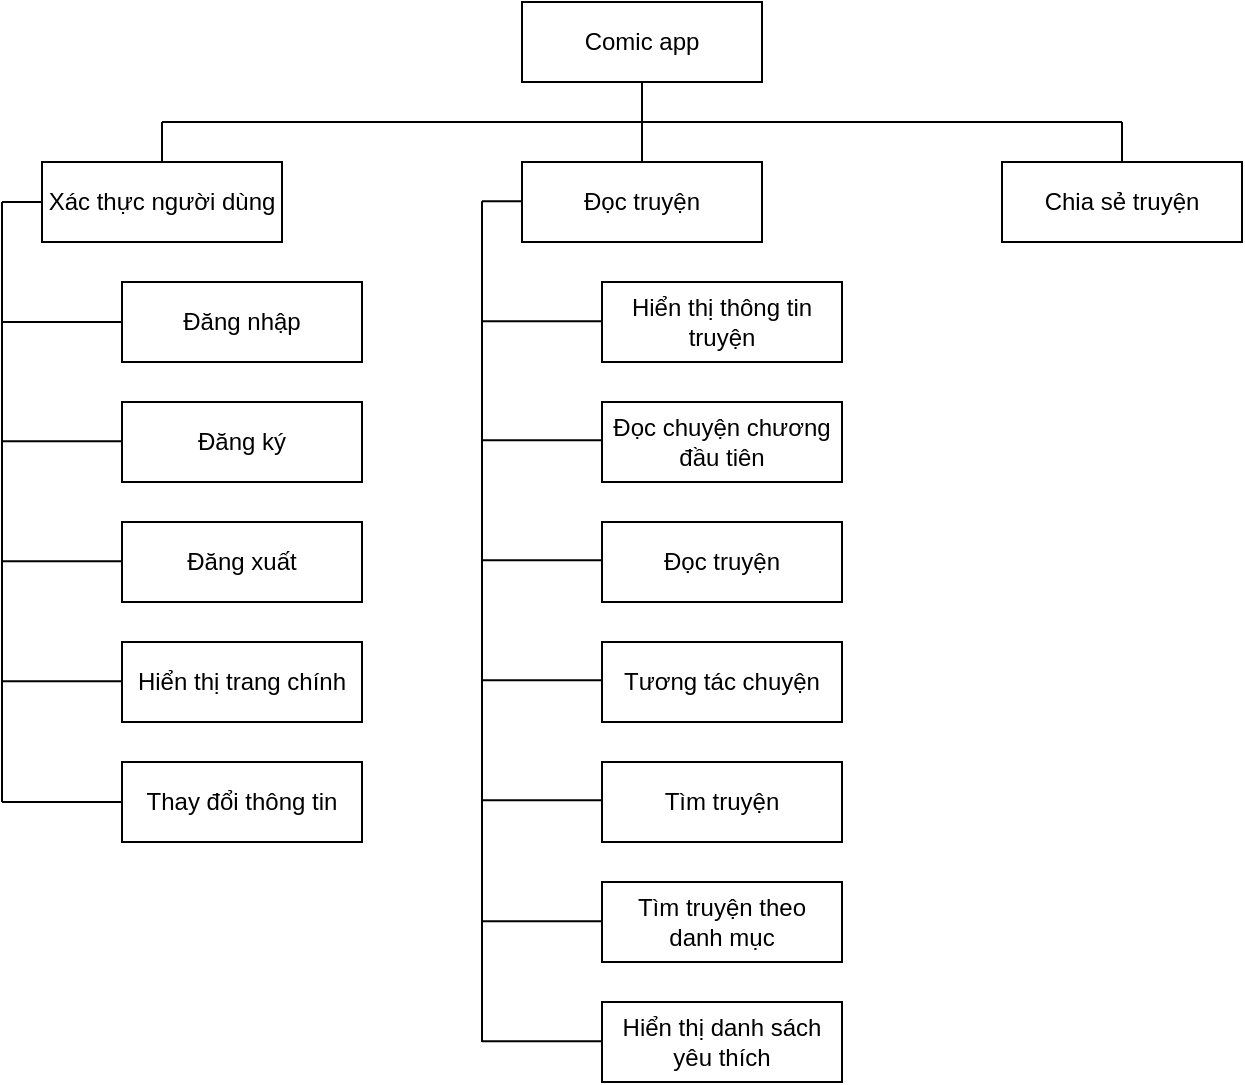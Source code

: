 <mxfile version="14.6.12" type="github">
  <diagram id="eVDDyrBZDO4o0EqZV1wn" name="Page-1">
    <mxGraphModel dx="1083" dy="670" grid="1" gridSize="10" guides="1" tooltips="1" connect="1" arrows="1" fold="1" page="1" pageScale="1" pageWidth="850" pageHeight="1100" math="0" shadow="0">
      <root>
        <mxCell id="0" />
        <mxCell id="1" parent="0" />
        <mxCell id="D9L7bpPqptW_ZuWx_T5x-1" value="Comic app" style="rounded=0;whiteSpace=wrap;html=1;" parent="1" vertex="1">
          <mxGeometry x="320" y="40" width="120" height="40" as="geometry" />
        </mxCell>
        <mxCell id="D9L7bpPqptW_ZuWx_T5x-2" value="Xác thực người dùng" style="rounded=0;whiteSpace=wrap;html=1;" parent="1" vertex="1">
          <mxGeometry x="80" y="120" width="120" height="40" as="geometry" />
        </mxCell>
        <mxCell id="D9L7bpPqptW_ZuWx_T5x-4" value="Đọc truyện" style="rounded=0;whiteSpace=wrap;html=1;" parent="1" vertex="1">
          <mxGeometry x="320" y="120" width="120" height="40" as="geometry" />
        </mxCell>
        <mxCell id="D9L7bpPqptW_ZuWx_T5x-5" value="Chia sẻ truyện" style="rounded=0;whiteSpace=wrap;html=1;" parent="1" vertex="1">
          <mxGeometry x="560" y="120" width="120" height="40" as="geometry" />
        </mxCell>
        <mxCell id="D9L7bpPqptW_ZuWx_T5x-6" value="" style="endArrow=none;html=1;" parent="1" edge="1">
          <mxGeometry width="50" height="50" relative="1" as="geometry">
            <mxPoint x="140" y="100" as="sourcePoint" />
            <mxPoint x="620" y="100" as="targetPoint" />
          </mxGeometry>
        </mxCell>
        <mxCell id="D9L7bpPqptW_ZuWx_T5x-7" value="" style="endArrow=none;html=1;entryX=0.5;entryY=1;entryDx=0;entryDy=0;" parent="1" target="D9L7bpPqptW_ZuWx_T5x-1" edge="1">
          <mxGeometry width="50" height="50" relative="1" as="geometry">
            <mxPoint x="380" y="100" as="sourcePoint" />
            <mxPoint x="430" y="190" as="targetPoint" />
          </mxGeometry>
        </mxCell>
        <mxCell id="D9L7bpPqptW_ZuWx_T5x-8" value="" style="endArrow=none;html=1;exitX=0.5;exitY=0;exitDx=0;exitDy=0;" parent="1" source="D9L7bpPqptW_ZuWx_T5x-4" edge="1">
          <mxGeometry width="50" height="50" relative="1" as="geometry">
            <mxPoint x="390" y="110" as="sourcePoint" />
            <mxPoint x="380" y="100" as="targetPoint" />
          </mxGeometry>
        </mxCell>
        <mxCell id="D9L7bpPqptW_ZuWx_T5x-9" value="" style="endArrow=none;html=1;exitX=0.5;exitY=0;exitDx=0;exitDy=0;" parent="1" source="D9L7bpPqptW_ZuWx_T5x-5" edge="1">
          <mxGeometry width="50" height="50" relative="1" as="geometry">
            <mxPoint x="496" y="130" as="sourcePoint" />
            <mxPoint x="620" y="100" as="targetPoint" />
          </mxGeometry>
        </mxCell>
        <mxCell id="D9L7bpPqptW_ZuWx_T5x-11" value="" style="endArrow=none;html=1;exitX=0.5;exitY=0;exitDx=0;exitDy=0;" parent="1" source="D9L7bpPqptW_ZuWx_T5x-2" edge="1">
          <mxGeometry width="50" height="50" relative="1" as="geometry">
            <mxPoint x="310" y="130" as="sourcePoint" />
            <mxPoint x="140" y="100" as="targetPoint" />
          </mxGeometry>
        </mxCell>
        <mxCell id="D9L7bpPqptW_ZuWx_T5x-13" value="Đăng nhập" style="rounded=0;whiteSpace=wrap;html=1;" parent="1" vertex="1">
          <mxGeometry x="120" y="180" width="120" height="40" as="geometry" />
        </mxCell>
        <mxCell id="D9L7bpPqptW_ZuWx_T5x-14" value="Đăng ký" style="rounded=0;whiteSpace=wrap;html=1;" parent="1" vertex="1">
          <mxGeometry x="120" y="240" width="120" height="40" as="geometry" />
        </mxCell>
        <mxCell id="D9L7bpPqptW_ZuWx_T5x-15" value="Đăng xuất" style="rounded=0;whiteSpace=wrap;html=1;" parent="1" vertex="1">
          <mxGeometry x="120" y="300" width="120" height="40" as="geometry" />
        </mxCell>
        <mxCell id="D9L7bpPqptW_ZuWx_T5x-16" value="Hiển thị trang chính" style="rounded=0;whiteSpace=wrap;html=1;" parent="1" vertex="1">
          <mxGeometry x="120" y="360" width="120" height="40" as="geometry" />
        </mxCell>
        <mxCell id="D9L7bpPqptW_ZuWx_T5x-17" value="Thay đổi thông tin" style="rounded=0;whiteSpace=wrap;html=1;" parent="1" vertex="1">
          <mxGeometry x="120" y="420" width="120" height="40" as="geometry" />
        </mxCell>
        <mxCell id="D9L7bpPqptW_ZuWx_T5x-18" value="Hiển thị thông tin truyện" style="rounded=0;whiteSpace=wrap;html=1;" parent="1" vertex="1">
          <mxGeometry x="360" y="180" width="120" height="40" as="geometry" />
        </mxCell>
        <mxCell id="D9L7bpPqptW_ZuWx_T5x-19" value="Đọc chuyện chương đầu tiên" style="rounded=0;whiteSpace=wrap;html=1;" parent="1" vertex="1">
          <mxGeometry x="360" y="240" width="120" height="40" as="geometry" />
        </mxCell>
        <mxCell id="D9L7bpPqptW_ZuWx_T5x-20" value="Tương tác chuyện" style="rounded=0;whiteSpace=wrap;html=1;" parent="1" vertex="1">
          <mxGeometry x="360" y="360" width="120" height="40" as="geometry" />
        </mxCell>
        <mxCell id="D9L7bpPqptW_ZuWx_T5x-21" value="Đọc truyện" style="rounded=0;whiteSpace=wrap;html=1;" parent="1" vertex="1">
          <mxGeometry x="360" y="300" width="120" height="40" as="geometry" />
        </mxCell>
        <mxCell id="D9L7bpPqptW_ZuWx_T5x-22" value="Tìm truyện" style="rounded=0;whiteSpace=wrap;html=1;" parent="1" vertex="1">
          <mxGeometry x="360" y="420" width="120" height="40" as="geometry" />
        </mxCell>
        <mxCell id="D9L7bpPqptW_ZuWx_T5x-23" value="Tìm truyện theo &lt;br&gt;danh mục" style="rounded=0;whiteSpace=wrap;html=1;" parent="1" vertex="1">
          <mxGeometry x="360" y="480" width="120" height="40" as="geometry" />
        </mxCell>
        <mxCell id="D9L7bpPqptW_ZuWx_T5x-24" value="Hiển thị danh sách yêu thích" style="rounded=0;whiteSpace=wrap;html=1;" parent="1" vertex="1">
          <mxGeometry x="360" y="540" width="120" height="40" as="geometry" />
        </mxCell>
        <mxCell id="D9L7bpPqptW_ZuWx_T5x-25" value="" style="endArrow=none;html=1;entryX=0;entryY=0.5;entryDx=0;entryDy=0;" parent="1" target="D9L7bpPqptW_ZuWx_T5x-2" edge="1">
          <mxGeometry width="50" height="50" relative="1" as="geometry">
            <mxPoint x="60" y="140" as="sourcePoint" />
            <mxPoint x="430" y="290" as="targetPoint" />
          </mxGeometry>
        </mxCell>
        <mxCell id="D9L7bpPqptW_ZuWx_T5x-26" value="" style="endArrow=none;html=1;" parent="1" edge="1">
          <mxGeometry width="50" height="50" relative="1" as="geometry">
            <mxPoint x="60" y="140" as="sourcePoint" />
            <mxPoint x="60" y="440" as="targetPoint" />
          </mxGeometry>
        </mxCell>
        <mxCell id="D9L7bpPqptW_ZuWx_T5x-27" value="" style="endArrow=none;html=1;" parent="1" edge="1">
          <mxGeometry width="50" height="50" relative="1" as="geometry">
            <mxPoint x="60" y="200" as="sourcePoint" />
            <mxPoint x="120" y="200" as="targetPoint" />
          </mxGeometry>
        </mxCell>
        <mxCell id="D9L7bpPqptW_ZuWx_T5x-28" value="" style="endArrow=none;html=1;entryX=0;entryY=0.5;entryDx=0;entryDy=0;" parent="1" edge="1">
          <mxGeometry width="50" height="50" relative="1" as="geometry">
            <mxPoint x="60" y="259.58" as="sourcePoint" />
            <mxPoint x="120" y="259.58" as="targetPoint" />
          </mxGeometry>
        </mxCell>
        <mxCell id="D9L7bpPqptW_ZuWx_T5x-29" value="" style="endArrow=none;html=1;entryX=0;entryY=0.5;entryDx=0;entryDy=0;" parent="1" edge="1">
          <mxGeometry width="50" height="50" relative="1" as="geometry">
            <mxPoint x="60" y="319.58" as="sourcePoint" />
            <mxPoint x="120" y="319.58" as="targetPoint" />
          </mxGeometry>
        </mxCell>
        <mxCell id="D9L7bpPqptW_ZuWx_T5x-31" value="" style="endArrow=none;html=1;entryX=0;entryY=0.5;entryDx=0;entryDy=0;" parent="1" edge="1">
          <mxGeometry width="50" height="50" relative="1" as="geometry">
            <mxPoint x="60" y="379.58" as="sourcePoint" />
            <mxPoint x="120" y="379.58" as="targetPoint" />
          </mxGeometry>
        </mxCell>
        <mxCell id="D9L7bpPqptW_ZuWx_T5x-32" value="" style="endArrow=none;html=1;entryX=0;entryY=0.5;entryDx=0;entryDy=0;" parent="1" edge="1">
          <mxGeometry width="50" height="50" relative="1" as="geometry">
            <mxPoint x="60" y="440.0" as="sourcePoint" />
            <mxPoint x="120" y="440.0" as="targetPoint" />
          </mxGeometry>
        </mxCell>
        <mxCell id="D9L7bpPqptW_ZuWx_T5x-33" value="" style="endArrow=none;html=1;" parent="1" edge="1">
          <mxGeometry width="50" height="50" relative="1" as="geometry">
            <mxPoint x="300" y="139.58" as="sourcePoint" />
            <mxPoint x="300" y="560" as="targetPoint" />
          </mxGeometry>
        </mxCell>
        <mxCell id="D9L7bpPqptW_ZuWx_T5x-34" value="" style="endArrow=none;html=1;entryX=0;entryY=0.5;entryDx=0;entryDy=0;" parent="1" edge="1">
          <mxGeometry width="50" height="50" relative="1" as="geometry">
            <mxPoint x="300" y="199.58" as="sourcePoint" />
            <mxPoint x="360" y="199.58" as="targetPoint" />
          </mxGeometry>
        </mxCell>
        <mxCell id="D9L7bpPqptW_ZuWx_T5x-35" value="" style="endArrow=none;html=1;entryX=0;entryY=0.5;entryDx=0;entryDy=0;" parent="1" edge="1">
          <mxGeometry width="50" height="50" relative="1" as="geometry">
            <mxPoint x="300" y="259.16" as="sourcePoint" />
            <mxPoint x="360" y="259.16" as="targetPoint" />
          </mxGeometry>
        </mxCell>
        <mxCell id="D9L7bpPqptW_ZuWx_T5x-36" value="" style="endArrow=none;html=1;entryX=0;entryY=0.5;entryDx=0;entryDy=0;" parent="1" edge="1">
          <mxGeometry width="50" height="50" relative="1" as="geometry">
            <mxPoint x="300" y="319.16" as="sourcePoint" />
            <mxPoint x="360" y="319.16" as="targetPoint" />
          </mxGeometry>
        </mxCell>
        <mxCell id="D9L7bpPqptW_ZuWx_T5x-37" value="" style="endArrow=none;html=1;entryX=0;entryY=0.5;entryDx=0;entryDy=0;" parent="1" edge="1">
          <mxGeometry width="50" height="50" relative="1" as="geometry">
            <mxPoint x="300" y="379.16" as="sourcePoint" />
            <mxPoint x="360" y="379.16" as="targetPoint" />
          </mxGeometry>
        </mxCell>
        <mxCell id="D9L7bpPqptW_ZuWx_T5x-38" value="" style="endArrow=none;html=1;entryX=0;entryY=0.5;entryDx=0;entryDy=0;" parent="1" edge="1">
          <mxGeometry width="50" height="50" relative="1" as="geometry">
            <mxPoint x="300" y="439.16" as="sourcePoint" />
            <mxPoint x="360" y="439.16" as="targetPoint" />
          </mxGeometry>
        </mxCell>
        <mxCell id="D9L7bpPqptW_ZuWx_T5x-39" value="" style="endArrow=none;html=1;entryX=0;entryY=0.5;entryDx=0;entryDy=0;" parent="1" edge="1">
          <mxGeometry width="50" height="50" relative="1" as="geometry">
            <mxPoint x="300" y="499.58" as="sourcePoint" />
            <mxPoint x="360" y="499.58" as="targetPoint" />
          </mxGeometry>
        </mxCell>
        <mxCell id="D9L7bpPqptW_ZuWx_T5x-40" value="" style="endArrow=none;html=1;entryX=0;entryY=0.5;entryDx=0;entryDy=0;" parent="1" edge="1">
          <mxGeometry width="50" height="50" relative="1" as="geometry">
            <mxPoint x="300" y="139.58" as="sourcePoint" />
            <mxPoint x="320" y="139.58" as="targetPoint" />
          </mxGeometry>
        </mxCell>
        <mxCell id="D9L7bpPqptW_ZuWx_T5x-41" value="" style="endArrow=none;html=1;entryX=0;entryY=0.5;entryDx=0;entryDy=0;" parent="1" edge="1">
          <mxGeometry width="50" height="50" relative="1" as="geometry">
            <mxPoint x="300" y="559.58" as="sourcePoint" />
            <mxPoint x="360" y="559.58" as="targetPoint" />
          </mxGeometry>
        </mxCell>
      </root>
    </mxGraphModel>
  </diagram>
</mxfile>
